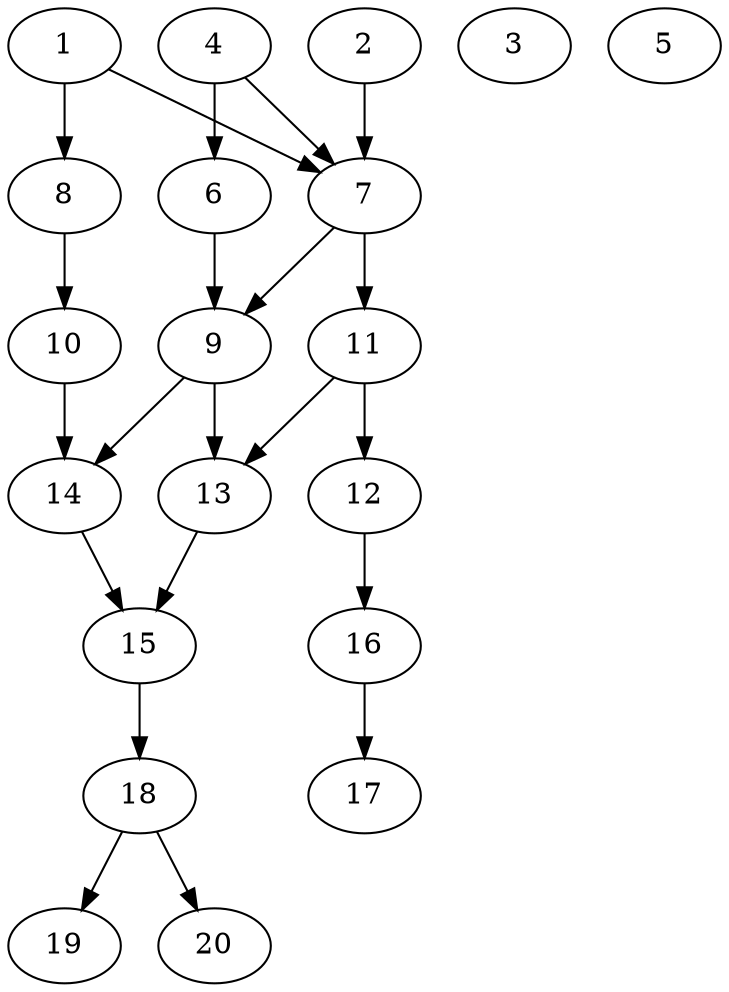 // DAG automatically generated by daggen at Tue Jul 23 14:27:02 2019
// ./daggen --dot -n 20 --ccr 0.4 --fat 0.5 --regular 0.5 --density 0.7 --mindata 5242880 --maxdata 52428800 
digraph G {
  1 [size="44715520", alpha="0.02", expect_size="17886208"] 
  1 -> 7 [size ="17886208"]
  1 -> 8 [size ="17886208"]
  2 [size="13675520", alpha="0.05", expect_size="5470208"] 
  2 -> 7 [size ="5470208"]
  3 [size="24276480", alpha="0.18", expect_size="9710592"] 
  4 [size="100574720", alpha="0.04", expect_size="40229888"] 
  4 -> 6 [size ="40229888"]
  4 -> 7 [size ="40229888"]
  5 [size="23749120", alpha="0.15", expect_size="9499648"] 
  6 [size="83156480", alpha="0.04", expect_size="33262592"] 
  6 -> 9 [size ="33262592"]
  7 [size="74373120", alpha="0.19", expect_size="29749248"] 
  7 -> 9 [size ="29749248"]
  7 -> 11 [size ="29749248"]
  8 [size="110356480", alpha="0.13", expect_size="44142592"] 
  8 -> 10 [size ="44142592"]
  9 [size="98076160", alpha="0.19", expect_size="39230464"] 
  9 -> 13 [size ="39230464"]
  9 -> 14 [size ="39230464"]
  10 [size="14274560", alpha="0.00", expect_size="5709824"] 
  10 -> 14 [size ="5709824"]
  11 [size="92508160", alpha="0.01", expect_size="37003264"] 
  11 -> 12 [size ="37003264"]
  11 -> 13 [size ="37003264"]
  12 [size="104768000", alpha="0.05", expect_size="41907200"] 
  12 -> 16 [size ="41907200"]
  13 [size="19084800", alpha="0.15", expect_size="7633920"] 
  13 -> 15 [size ="7633920"]
  14 [size="127928320", alpha="0.02", expect_size="51171328"] 
  14 -> 15 [size ="51171328"]
  15 [size="31088640", alpha="0.05", expect_size="12435456"] 
  15 -> 18 [size ="12435456"]
  16 [size="119541760", alpha="0.04", expect_size="47816704"] 
  16 -> 17 [size ="47816704"]
  17 [size="26242560", alpha="0.06", expect_size="10497024"] 
  18 [size="19837440", alpha="0.12", expect_size="7934976"] 
  18 -> 19 [size ="7934976"]
  18 -> 20 [size ="7934976"]
  19 [size="95244800", alpha="0.03", expect_size="38097920"] 
  20 [size="87416320", alpha="0.16", expect_size="34966528"] 
}
